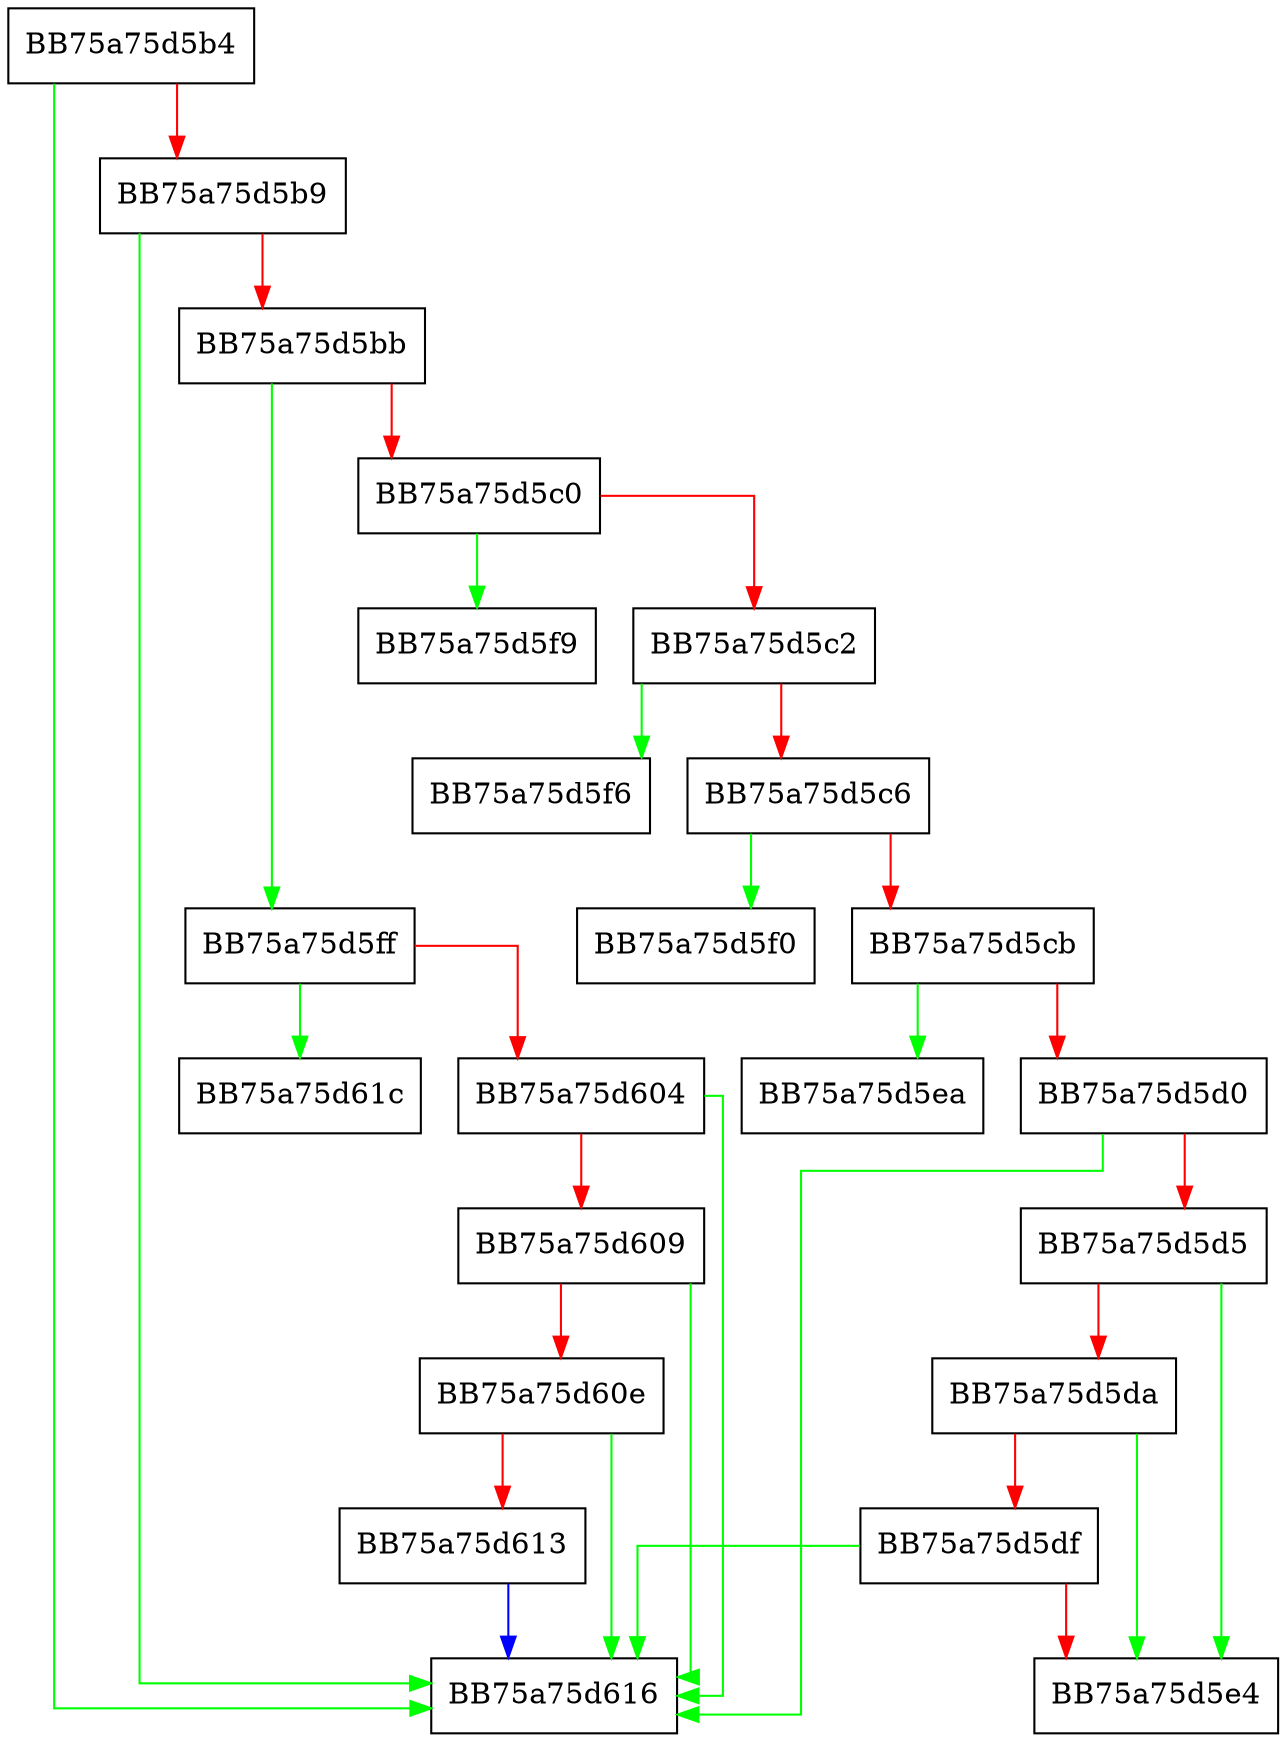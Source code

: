 digraph HresultFromPEError {
  node [shape="box"];
  graph [splines=ortho];
  BB75a75d5b4 -> BB75a75d616 [color="green"];
  BB75a75d5b4 -> BB75a75d5b9 [color="red"];
  BB75a75d5b9 -> BB75a75d616 [color="green"];
  BB75a75d5b9 -> BB75a75d5bb [color="red"];
  BB75a75d5bb -> BB75a75d5ff [color="green"];
  BB75a75d5bb -> BB75a75d5c0 [color="red"];
  BB75a75d5c0 -> BB75a75d5f9 [color="green"];
  BB75a75d5c0 -> BB75a75d5c2 [color="red"];
  BB75a75d5c2 -> BB75a75d5f6 [color="green"];
  BB75a75d5c2 -> BB75a75d5c6 [color="red"];
  BB75a75d5c6 -> BB75a75d5f0 [color="green"];
  BB75a75d5c6 -> BB75a75d5cb [color="red"];
  BB75a75d5cb -> BB75a75d5ea [color="green"];
  BB75a75d5cb -> BB75a75d5d0 [color="red"];
  BB75a75d5d0 -> BB75a75d616 [color="green"];
  BB75a75d5d0 -> BB75a75d5d5 [color="red"];
  BB75a75d5d5 -> BB75a75d5e4 [color="green"];
  BB75a75d5d5 -> BB75a75d5da [color="red"];
  BB75a75d5da -> BB75a75d5e4 [color="green"];
  BB75a75d5da -> BB75a75d5df [color="red"];
  BB75a75d5df -> BB75a75d616 [color="green"];
  BB75a75d5df -> BB75a75d5e4 [color="red"];
  BB75a75d5ff -> BB75a75d61c [color="green"];
  BB75a75d5ff -> BB75a75d604 [color="red"];
  BB75a75d604 -> BB75a75d616 [color="green"];
  BB75a75d604 -> BB75a75d609 [color="red"];
  BB75a75d609 -> BB75a75d616 [color="green"];
  BB75a75d609 -> BB75a75d60e [color="red"];
  BB75a75d60e -> BB75a75d616 [color="green"];
  BB75a75d60e -> BB75a75d613 [color="red"];
  BB75a75d613 -> BB75a75d616 [color="blue"];
}